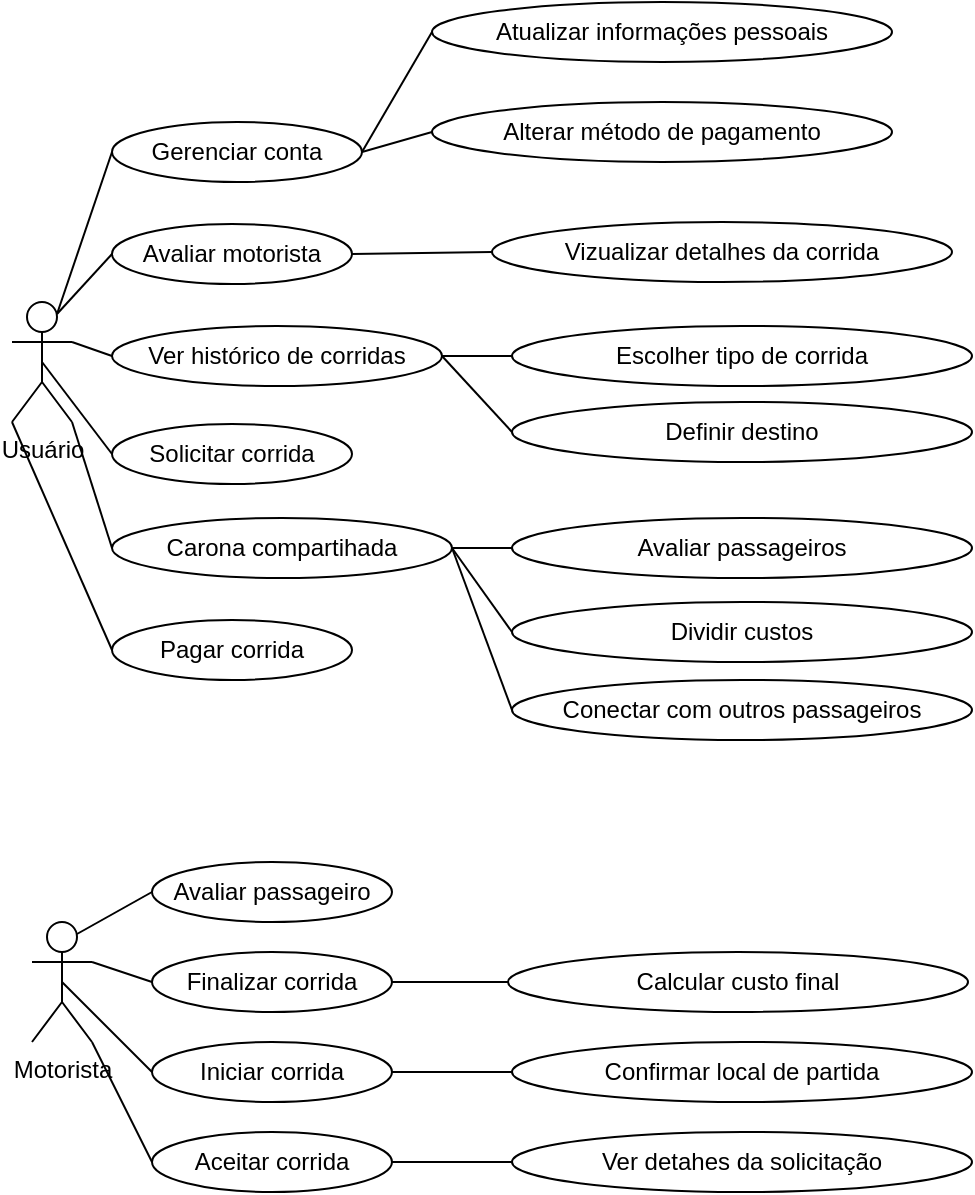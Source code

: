 <mxfile version="26.2.14">
  <diagram name="Página-1" id="g9NnEJMm_Ebtz4JZuM1g">
    <mxGraphModel dx="786" dy="451" grid="1" gridSize="10" guides="1" tooltips="1" connect="1" arrows="1" fold="1" page="1" pageScale="1" pageWidth="827" pageHeight="1169" math="0" shadow="0">
      <root>
        <mxCell id="0" />
        <mxCell id="1" parent="0" />
        <mxCell id="5GbDGUJOhq0R7h1YQ40q-1" value="Usuário" style="shape=umlActor;verticalLabelPosition=bottom;verticalAlign=top;html=1;outlineConnect=0;" vertex="1" parent="1">
          <mxGeometry x="70" y="170" width="30" height="60" as="geometry" />
        </mxCell>
        <mxCell id="5GbDGUJOhq0R7h1YQ40q-3" value="Motorista" style="shape=umlActor;verticalLabelPosition=bottom;verticalAlign=top;html=1;outlineConnect=0;" vertex="1" parent="1">
          <mxGeometry x="80" y="480" width="30" height="60" as="geometry" />
        </mxCell>
        <mxCell id="5GbDGUJOhq0R7h1YQ40q-4" value="Gerenciar conta" style="ellipse;whiteSpace=wrap;html=1;" vertex="1" parent="1">
          <mxGeometry x="120" y="80" width="125" height="30" as="geometry" />
        </mxCell>
        <mxCell id="5GbDGUJOhq0R7h1YQ40q-5" value="Avaliar motorista" style="ellipse;whiteSpace=wrap;html=1;" vertex="1" parent="1">
          <mxGeometry x="120" y="131" width="120" height="30" as="geometry" />
        </mxCell>
        <mxCell id="5GbDGUJOhq0R7h1YQ40q-6" value="Ver histórico de corridas" style="ellipse;whiteSpace=wrap;html=1;" vertex="1" parent="1">
          <mxGeometry x="120" y="182" width="165" height="30" as="geometry" />
        </mxCell>
        <mxCell id="5GbDGUJOhq0R7h1YQ40q-7" value="Solicitar corrida" style="ellipse;whiteSpace=wrap;html=1;" vertex="1" parent="1">
          <mxGeometry x="120" y="231" width="120" height="30" as="geometry" />
        </mxCell>
        <mxCell id="5GbDGUJOhq0R7h1YQ40q-8" value="Carona compartihada" style="ellipse;whiteSpace=wrap;html=1;" vertex="1" parent="1">
          <mxGeometry x="120" y="278" width="170" height="30" as="geometry" />
        </mxCell>
        <mxCell id="5GbDGUJOhq0R7h1YQ40q-9" value="Pagar corrida" style="ellipse;whiteSpace=wrap;html=1;" vertex="1" parent="1">
          <mxGeometry x="120" y="329" width="120" height="30" as="geometry" />
        </mxCell>
        <mxCell id="5GbDGUJOhq0R7h1YQ40q-10" style="edgeStyle=orthogonalEdgeStyle;rounded=0;orthogonalLoop=1;jettySize=auto;html=1;exitX=0.5;exitY=1;exitDx=0;exitDy=0;" edge="1" parent="1" source="5GbDGUJOhq0R7h1YQ40q-5" target="5GbDGUJOhq0R7h1YQ40q-5">
          <mxGeometry relative="1" as="geometry" />
        </mxCell>
        <mxCell id="5GbDGUJOhq0R7h1YQ40q-11" style="edgeStyle=orthogonalEdgeStyle;rounded=0;orthogonalLoop=1;jettySize=auto;html=1;exitX=0.5;exitY=1;exitDx=0;exitDy=0;" edge="1" parent="1" source="5GbDGUJOhq0R7h1YQ40q-9" target="5GbDGUJOhq0R7h1YQ40q-9">
          <mxGeometry relative="1" as="geometry" />
        </mxCell>
        <mxCell id="5GbDGUJOhq0R7h1YQ40q-12" value="Atualizar informações pessoais" style="ellipse;whiteSpace=wrap;html=1;" vertex="1" parent="1">
          <mxGeometry x="280" y="20" width="230" height="30" as="geometry" />
        </mxCell>
        <mxCell id="5GbDGUJOhq0R7h1YQ40q-13" value="Alterar método de pagamento&lt;span style=&quot;color: rgba(0, 0, 0, 0); font-family: monospace; font-size: 0px; text-align: start; text-wrap-mode: nowrap;&quot;&gt;%3CmxGraphModel%3E%3Croot%3E%3CmxCell%20id%3D%220%22%2F%3E%3CmxCell%20id%3D%221%22%20parent%3D%220%22%2F%3E%3CmxCell%20id%3D%222%22%20value%3D%22Atualizar%20informa%C3%A7%C3%B5es%20pessoais%22%20style%3D%22ellipse%3BwhiteSpace%3Dwrap%3Bhtml%3D1%3B%22%20vertex%3D%221%22%20parent%3D%221%22%3E%3CmxGeometry%20x%3D%22260%22%20y%3D%2230%22%20width%3D%22230%22%20height%3D%2230%22%20as%3D%22geometry%22%2F%3E%3C%2FmxCell%3E%3C%2Froot%3E%3C%2FmxGraphModel%3E&lt;/span&gt;" style="ellipse;whiteSpace=wrap;html=1;" vertex="1" parent="1">
          <mxGeometry x="280" y="70" width="230" height="30" as="geometry" />
        </mxCell>
        <mxCell id="5GbDGUJOhq0R7h1YQ40q-14" value="Vizualizar detalhes da corrida" style="ellipse;whiteSpace=wrap;html=1;" vertex="1" parent="1">
          <mxGeometry x="310" y="130" width="230" height="30" as="geometry" />
        </mxCell>
        <mxCell id="5GbDGUJOhq0R7h1YQ40q-16" value="Escolher tipo de corrida" style="ellipse;whiteSpace=wrap;html=1;" vertex="1" parent="1">
          <mxGeometry x="320" y="182" width="230" height="30" as="geometry" />
        </mxCell>
        <mxCell id="5GbDGUJOhq0R7h1YQ40q-17" value="Definir destino" style="ellipse;whiteSpace=wrap;html=1;" vertex="1" parent="1">
          <mxGeometry x="320" y="220" width="230" height="30" as="geometry" />
        </mxCell>
        <mxCell id="5GbDGUJOhq0R7h1YQ40q-18" value="Avaliar passageiros" style="ellipse;whiteSpace=wrap;html=1;" vertex="1" parent="1">
          <mxGeometry x="320" y="278" width="230" height="30" as="geometry" />
        </mxCell>
        <mxCell id="5GbDGUJOhq0R7h1YQ40q-19" value="Dividir custos" style="ellipse;whiteSpace=wrap;html=1;" vertex="1" parent="1">
          <mxGeometry x="320" y="320" width="230" height="30" as="geometry" />
        </mxCell>
        <mxCell id="5GbDGUJOhq0R7h1YQ40q-20" value="Conectar com outros passageiros" style="ellipse;whiteSpace=wrap;html=1;" vertex="1" parent="1">
          <mxGeometry x="320" y="359" width="230" height="30" as="geometry" />
        </mxCell>
        <mxCell id="5GbDGUJOhq0R7h1YQ40q-22" value="Avaliar passageiro" style="ellipse;whiteSpace=wrap;html=1;" vertex="1" parent="1">
          <mxGeometry x="140" y="450" width="120" height="30" as="geometry" />
        </mxCell>
        <mxCell id="5GbDGUJOhq0R7h1YQ40q-23" value="Finalizar corrida" style="ellipse;whiteSpace=wrap;html=1;" vertex="1" parent="1">
          <mxGeometry x="140" y="495" width="120" height="30" as="geometry" />
        </mxCell>
        <mxCell id="5GbDGUJOhq0R7h1YQ40q-25" value="Iniciar corrida" style="ellipse;whiteSpace=wrap;html=1;" vertex="1" parent="1">
          <mxGeometry x="140" y="540" width="120" height="30" as="geometry" />
        </mxCell>
        <mxCell id="5GbDGUJOhq0R7h1YQ40q-26" value="Aceitar corrida" style="ellipse;whiteSpace=wrap;html=1;" vertex="1" parent="1">
          <mxGeometry x="140" y="585" width="120" height="30" as="geometry" />
        </mxCell>
        <mxCell id="5GbDGUJOhq0R7h1YQ40q-27" value="Calcular custo final" style="ellipse;whiteSpace=wrap;html=1;" vertex="1" parent="1">
          <mxGeometry x="318" y="495" width="230" height="30" as="geometry" />
        </mxCell>
        <mxCell id="5GbDGUJOhq0R7h1YQ40q-28" value="Confirmar local de partida" style="ellipse;whiteSpace=wrap;html=1;" vertex="1" parent="1">
          <mxGeometry x="320" y="540" width="230" height="30" as="geometry" />
        </mxCell>
        <mxCell id="5GbDGUJOhq0R7h1YQ40q-29" value="Ver detahes da solicitação" style="ellipse;whiteSpace=wrap;html=1;" vertex="1" parent="1">
          <mxGeometry x="320" y="585" width="230" height="30" as="geometry" />
        </mxCell>
        <mxCell id="5GbDGUJOhq0R7h1YQ40q-30" style="edgeStyle=orthogonalEdgeStyle;rounded=0;orthogonalLoop=1;jettySize=auto;html=1;exitX=0.5;exitY=1;exitDx=0;exitDy=0;" edge="1" parent="1" source="5GbDGUJOhq0R7h1YQ40q-23" target="5GbDGUJOhq0R7h1YQ40q-23">
          <mxGeometry relative="1" as="geometry" />
        </mxCell>
        <mxCell id="5GbDGUJOhq0R7h1YQ40q-32" value="" style="endArrow=none;html=1;rounded=0;entryX=0;entryY=0.5;entryDx=0;entryDy=0;exitX=1;exitY=0.5;exitDx=0;exitDy=0;" edge="1" parent="1" source="5GbDGUJOhq0R7h1YQ40q-4" target="5GbDGUJOhq0R7h1YQ40q-12">
          <mxGeometry width="50" height="50" relative="1" as="geometry">
            <mxPoint x="239.375" y="88.99" as="sourcePoint" />
            <mxPoint x="302.01" y="44.32" as="targetPoint" />
          </mxGeometry>
        </mxCell>
        <mxCell id="5GbDGUJOhq0R7h1YQ40q-34" value="" style="endArrow=none;html=1;rounded=0;entryX=0;entryY=0.5;entryDx=0;entryDy=0;exitX=1;exitY=0.5;exitDx=0;exitDy=0;" edge="1" parent="1" source="5GbDGUJOhq0R7h1YQ40q-4" target="5GbDGUJOhq0R7h1YQ40q-13">
          <mxGeometry width="50" height="50" relative="1" as="geometry">
            <mxPoint x="235" y="150" as="sourcePoint" />
            <mxPoint x="285" y="100" as="targetPoint" />
          </mxGeometry>
        </mxCell>
        <mxCell id="5GbDGUJOhq0R7h1YQ40q-36" value="" style="endArrow=none;html=1;rounded=0;entryX=0;entryY=0.5;entryDx=0;entryDy=0;exitX=1;exitY=0.5;exitDx=0;exitDy=0;" edge="1" parent="1" source="5GbDGUJOhq0R7h1YQ40q-5" target="5GbDGUJOhq0R7h1YQ40q-14">
          <mxGeometry width="50" height="50" relative="1" as="geometry">
            <mxPoint x="245" y="150" as="sourcePoint" />
            <mxPoint x="295" y="100" as="targetPoint" />
          </mxGeometry>
        </mxCell>
        <mxCell id="5GbDGUJOhq0R7h1YQ40q-37" value="" style="endArrow=none;html=1;rounded=0;exitX=1;exitY=0.5;exitDx=0;exitDy=0;entryX=0;entryY=0.5;entryDx=0;entryDy=0;" edge="1" parent="1" source="5GbDGUJOhq0R7h1YQ40q-6" target="5GbDGUJOhq0R7h1YQ40q-16">
          <mxGeometry width="50" height="50" relative="1" as="geometry">
            <mxPoint x="350" y="270" as="sourcePoint" />
            <mxPoint x="400" y="220" as="targetPoint" />
          </mxGeometry>
        </mxCell>
        <mxCell id="5GbDGUJOhq0R7h1YQ40q-38" value="" style="endArrow=none;html=1;rounded=0;exitX=1;exitY=0.5;exitDx=0;exitDy=0;entryX=0;entryY=0.5;entryDx=0;entryDy=0;" edge="1" parent="1" source="5GbDGUJOhq0R7h1YQ40q-6" target="5GbDGUJOhq0R7h1YQ40q-17">
          <mxGeometry width="50" height="50" relative="1" as="geometry">
            <mxPoint x="350" y="270" as="sourcePoint" />
            <mxPoint x="400" y="220" as="targetPoint" />
          </mxGeometry>
        </mxCell>
        <mxCell id="5GbDGUJOhq0R7h1YQ40q-39" value="" style="endArrow=none;html=1;rounded=0;exitX=1;exitY=0.5;exitDx=0;exitDy=0;entryX=0;entryY=0.5;entryDx=0;entryDy=0;" edge="1" parent="1" source="5GbDGUJOhq0R7h1YQ40q-8" target="5GbDGUJOhq0R7h1YQ40q-18">
          <mxGeometry width="50" height="50" relative="1" as="geometry">
            <mxPoint x="350" y="270" as="sourcePoint" />
            <mxPoint x="400" y="220" as="targetPoint" />
          </mxGeometry>
        </mxCell>
        <mxCell id="5GbDGUJOhq0R7h1YQ40q-40" value="" style="endArrow=none;html=1;rounded=0;entryX=0;entryY=0.5;entryDx=0;entryDy=0;exitX=1;exitY=0.5;exitDx=0;exitDy=0;" edge="1" parent="1" source="5GbDGUJOhq0R7h1YQ40q-8" target="5GbDGUJOhq0R7h1YQ40q-19">
          <mxGeometry width="50" height="50" relative="1" as="geometry">
            <mxPoint x="285" y="300" as="sourcePoint" />
            <mxPoint x="335" y="250" as="targetPoint" />
          </mxGeometry>
        </mxCell>
        <mxCell id="5GbDGUJOhq0R7h1YQ40q-41" value="" style="endArrow=none;html=1;rounded=0;entryX=1;entryY=0.5;entryDx=0;entryDy=0;exitX=0;exitY=0.5;exitDx=0;exitDy=0;" edge="1" parent="1" source="5GbDGUJOhq0R7h1YQ40q-20" target="5GbDGUJOhq0R7h1YQ40q-8">
          <mxGeometry width="50" height="50" relative="1" as="geometry">
            <mxPoint x="340" y="390" as="sourcePoint" />
            <mxPoint x="390" y="340" as="targetPoint" />
          </mxGeometry>
        </mxCell>
        <mxCell id="5GbDGUJOhq0R7h1YQ40q-42" value="" style="endArrow=none;html=1;rounded=0;exitX=1;exitY=0.5;exitDx=0;exitDy=0;entryX=0;entryY=0.5;entryDx=0;entryDy=0;" edge="1" parent="1" source="5GbDGUJOhq0R7h1YQ40q-23" target="5GbDGUJOhq0R7h1YQ40q-27">
          <mxGeometry width="50" height="50" relative="1" as="geometry">
            <mxPoint x="330" y="550" as="sourcePoint" />
            <mxPoint x="380" y="500" as="targetPoint" />
          </mxGeometry>
        </mxCell>
        <mxCell id="5GbDGUJOhq0R7h1YQ40q-43" value="" style="endArrow=none;html=1;rounded=0;exitX=1;exitY=0.5;exitDx=0;exitDy=0;entryX=0;entryY=0.5;entryDx=0;entryDy=0;" edge="1" parent="1" source="5GbDGUJOhq0R7h1YQ40q-25" target="5GbDGUJOhq0R7h1YQ40q-28">
          <mxGeometry width="50" height="50" relative="1" as="geometry">
            <mxPoint x="330" y="550" as="sourcePoint" />
            <mxPoint x="380" y="500" as="targetPoint" />
          </mxGeometry>
        </mxCell>
        <mxCell id="5GbDGUJOhq0R7h1YQ40q-44" value="" style="endArrow=none;html=1;rounded=0;exitX=1;exitY=0.5;exitDx=0;exitDy=0;entryX=0;entryY=0.5;entryDx=0;entryDy=0;" edge="1" parent="1" source="5GbDGUJOhq0R7h1YQ40q-26" target="5GbDGUJOhq0R7h1YQ40q-29">
          <mxGeometry width="50" height="50" relative="1" as="geometry">
            <mxPoint x="330" y="550" as="sourcePoint" />
            <mxPoint x="380" y="500" as="targetPoint" />
          </mxGeometry>
        </mxCell>
        <mxCell id="5GbDGUJOhq0R7h1YQ40q-46" value="" style="endArrow=none;html=1;rounded=0;entryX=0;entryY=0.5;entryDx=0;entryDy=0;exitX=0.75;exitY=0.1;exitDx=0;exitDy=0;exitPerimeter=0;" edge="1" parent="1" source="5GbDGUJOhq0R7h1YQ40q-1" target="5GbDGUJOhq0R7h1YQ40q-4">
          <mxGeometry width="50" height="50" relative="1" as="geometry">
            <mxPoint x="80" y="170" as="sourcePoint" />
            <mxPoint x="130" y="120" as="targetPoint" />
          </mxGeometry>
        </mxCell>
        <mxCell id="5GbDGUJOhq0R7h1YQ40q-47" value="" style="endArrow=none;html=1;rounded=0;entryX=0;entryY=0.5;entryDx=0;entryDy=0;exitX=0.75;exitY=0.1;exitDx=0;exitDy=0;exitPerimeter=0;" edge="1" parent="1" source="5GbDGUJOhq0R7h1YQ40q-1" target="5GbDGUJOhq0R7h1YQ40q-5">
          <mxGeometry width="50" height="50" relative="1" as="geometry">
            <mxPoint x="90" y="182" as="sourcePoint" />
            <mxPoint x="140" y="132" as="targetPoint" />
          </mxGeometry>
        </mxCell>
        <mxCell id="5GbDGUJOhq0R7h1YQ40q-48" value="" style="endArrow=none;html=1;rounded=0;entryX=0;entryY=0.5;entryDx=0;entryDy=0;exitX=1;exitY=0.333;exitDx=0;exitDy=0;exitPerimeter=0;" edge="1" parent="1" source="5GbDGUJOhq0R7h1YQ40q-1" target="5GbDGUJOhq0R7h1YQ40q-6">
          <mxGeometry width="50" height="50" relative="1" as="geometry">
            <mxPoint x="100" y="211" as="sourcePoint" />
            <mxPoint x="150" y="161" as="targetPoint" />
          </mxGeometry>
        </mxCell>
        <mxCell id="5GbDGUJOhq0R7h1YQ40q-49" value="" style="endArrow=none;html=1;rounded=0;exitX=0;exitY=0.5;exitDx=0;exitDy=0;entryX=0.5;entryY=0.5;entryDx=0;entryDy=0;entryPerimeter=0;" edge="1" parent="1" source="5GbDGUJOhq0R7h1YQ40q-7" target="5GbDGUJOhq0R7h1YQ40q-1">
          <mxGeometry width="50" height="50" relative="1" as="geometry">
            <mxPoint x="40" y="240" as="sourcePoint" />
            <mxPoint x="90" y="190" as="targetPoint" />
          </mxGeometry>
        </mxCell>
        <mxCell id="5GbDGUJOhq0R7h1YQ40q-50" value="" style="endArrow=none;html=1;rounded=0;exitX=0;exitY=0.5;exitDx=0;exitDy=0;entryX=1;entryY=1;entryDx=0;entryDy=0;entryPerimeter=0;" edge="1" parent="1" source="5GbDGUJOhq0R7h1YQ40q-8" target="5GbDGUJOhq0R7h1YQ40q-1">
          <mxGeometry width="50" height="50" relative="1" as="geometry">
            <mxPoint x="50" y="278" as="sourcePoint" />
            <mxPoint x="100" y="228" as="targetPoint" />
          </mxGeometry>
        </mxCell>
        <mxCell id="5GbDGUJOhq0R7h1YQ40q-51" value="" style="endArrow=none;html=1;rounded=0;exitX=0;exitY=0.5;exitDx=0;exitDy=0;entryX=0;entryY=1;entryDx=0;entryDy=0;entryPerimeter=0;" edge="1" parent="1" source="5GbDGUJOhq0R7h1YQ40q-9" target="5GbDGUJOhq0R7h1YQ40q-1">
          <mxGeometry width="50" height="50" relative="1" as="geometry">
            <mxPoint x="20" y="278" as="sourcePoint" />
            <mxPoint x="70" y="228" as="targetPoint" />
          </mxGeometry>
        </mxCell>
        <mxCell id="5GbDGUJOhq0R7h1YQ40q-52" value="" style="endArrow=none;html=1;rounded=0;exitX=0.75;exitY=0.1;exitDx=0;exitDy=0;exitPerimeter=0;entryX=0;entryY=0.5;entryDx=0;entryDy=0;" edge="1" parent="1" source="5GbDGUJOhq0R7h1YQ40q-3" target="5GbDGUJOhq0R7h1YQ40q-22">
          <mxGeometry width="50" height="50" relative="1" as="geometry">
            <mxPoint x="380" y="470" as="sourcePoint" />
            <mxPoint x="430" y="420" as="targetPoint" />
          </mxGeometry>
        </mxCell>
        <mxCell id="5GbDGUJOhq0R7h1YQ40q-53" value="" style="endArrow=none;html=1;rounded=0;entryX=0;entryY=0.5;entryDx=0;entryDy=0;exitX=1;exitY=0.333;exitDx=0;exitDy=0;exitPerimeter=0;" edge="1" parent="1" source="5GbDGUJOhq0R7h1YQ40q-3" target="5GbDGUJOhq0R7h1YQ40q-23">
          <mxGeometry width="50" height="50" relative="1" as="geometry">
            <mxPoint x="90" y="510" as="sourcePoint" />
            <mxPoint x="140" y="460" as="targetPoint" />
          </mxGeometry>
        </mxCell>
        <mxCell id="5GbDGUJOhq0R7h1YQ40q-54" value="" style="endArrow=none;html=1;rounded=0;entryX=0;entryY=0.5;entryDx=0;entryDy=0;exitX=0.5;exitY=0.5;exitDx=0;exitDy=0;exitPerimeter=0;" edge="1" parent="1" source="5GbDGUJOhq0R7h1YQ40q-3" target="5GbDGUJOhq0R7h1YQ40q-25">
          <mxGeometry width="50" height="50" relative="1" as="geometry">
            <mxPoint x="100" y="525" as="sourcePoint" />
            <mxPoint x="150" y="475" as="targetPoint" />
          </mxGeometry>
        </mxCell>
        <mxCell id="5GbDGUJOhq0R7h1YQ40q-55" value="" style="endArrow=none;html=1;rounded=0;exitX=0;exitY=0.5;exitDx=0;exitDy=0;entryX=1;entryY=1;entryDx=0;entryDy=0;entryPerimeter=0;" edge="1" parent="1" source="5GbDGUJOhq0R7h1YQ40q-26" target="5GbDGUJOhq0R7h1YQ40q-3">
          <mxGeometry width="50" height="50" relative="1" as="geometry">
            <mxPoint x="80" y="615" as="sourcePoint" />
            <mxPoint x="130" y="565" as="targetPoint" />
          </mxGeometry>
        </mxCell>
      </root>
    </mxGraphModel>
  </diagram>
</mxfile>
